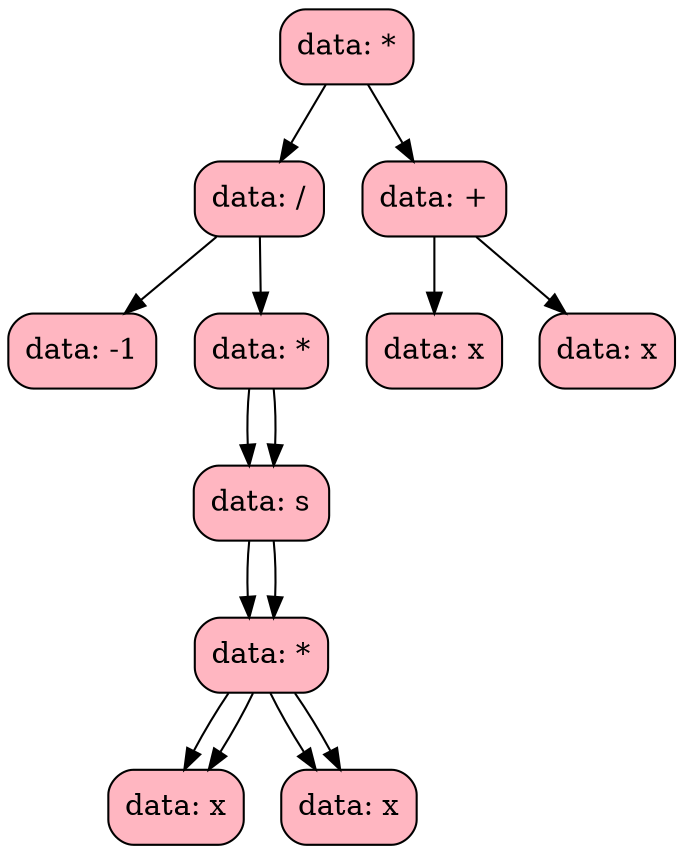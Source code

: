 digraph G { 
node [shape = record];
 "00BB0D90"  "00BB0D90" [shape = Mrecord, style = filled, fillcolor = lightpink  label = "data: * "];
"00BB0D90" -> "00BB4F48" 
 "00BB0D90" -> "00BB0DA8" 
 "00BB4F48" [shape = Mrecord, style = filled, fillcolor = lightpink  label = "data: / "];
"00BB4F48" -> "00BB4F30" 
 "00BB4F48" -> "00BB4F18" 
 "00BB4F30" [shape = Mrecord, style = filled, fillcolor = lightpink  label = "data: -1 "];
 "00BB4F18" [shape = Mrecord, style = filled, fillcolor = lightpink  label = "data: * "];
"00BB4F18" -> "00BB4F00" 
 "00BB4F18" -> "00BB4F00" 
 "00BB4F00" [shape = Mrecord, style = filled, fillcolor = lightpink  label = "data: s "];

 "00BB4F00" -> "00BB0CA8" 
 "00BB0CA8" [shape = Mrecord, style = filled, fillcolor = lightpink  label = "data: * "];
"00BB0CA8" -> "00BB0C78" 
 "00BB0CA8" -> "00BB0C90" 
 "00BB0C78" [shape = Mrecord, style = filled, fillcolor = lightpink  label = "data: x "];
 "00BB0C90" [shape = Mrecord, style = filled, fillcolor = lightpink  label = "data: x "];
 "00BB4F00" [shape = Mrecord, style = filled, fillcolor = lightpink  label = "data: s "];

 "00BB4F00" -> "00BB0CA8" 
 "00BB0CA8" [shape = Mrecord, style = filled, fillcolor = lightpink  label = "data: * "];
"00BB0CA8" -> "00BB0C78" 
 "00BB0CA8" -> "00BB0C90" 
 "00BB0C78" [shape = Mrecord, style = filled, fillcolor = lightpink  label = "data: x "];
 "00BB0C90" [shape = Mrecord, style = filled, fillcolor = lightpink  label = "data: x "];
 "00BB0DA8" [shape = Mrecord, style = filled, fillcolor = lightpink  label = "data: + "];
"00BB0DA8" -> "00BB4FA8" 
 "00BB0DA8" -> "00BB4F78" 
 "00BB4FA8" [shape = Mrecord, style = filled, fillcolor = lightpink  label = "data: x "];
 "00BB4F78" [shape = Mrecord, style = filled, fillcolor = lightpink  label = "data: x "];
}
